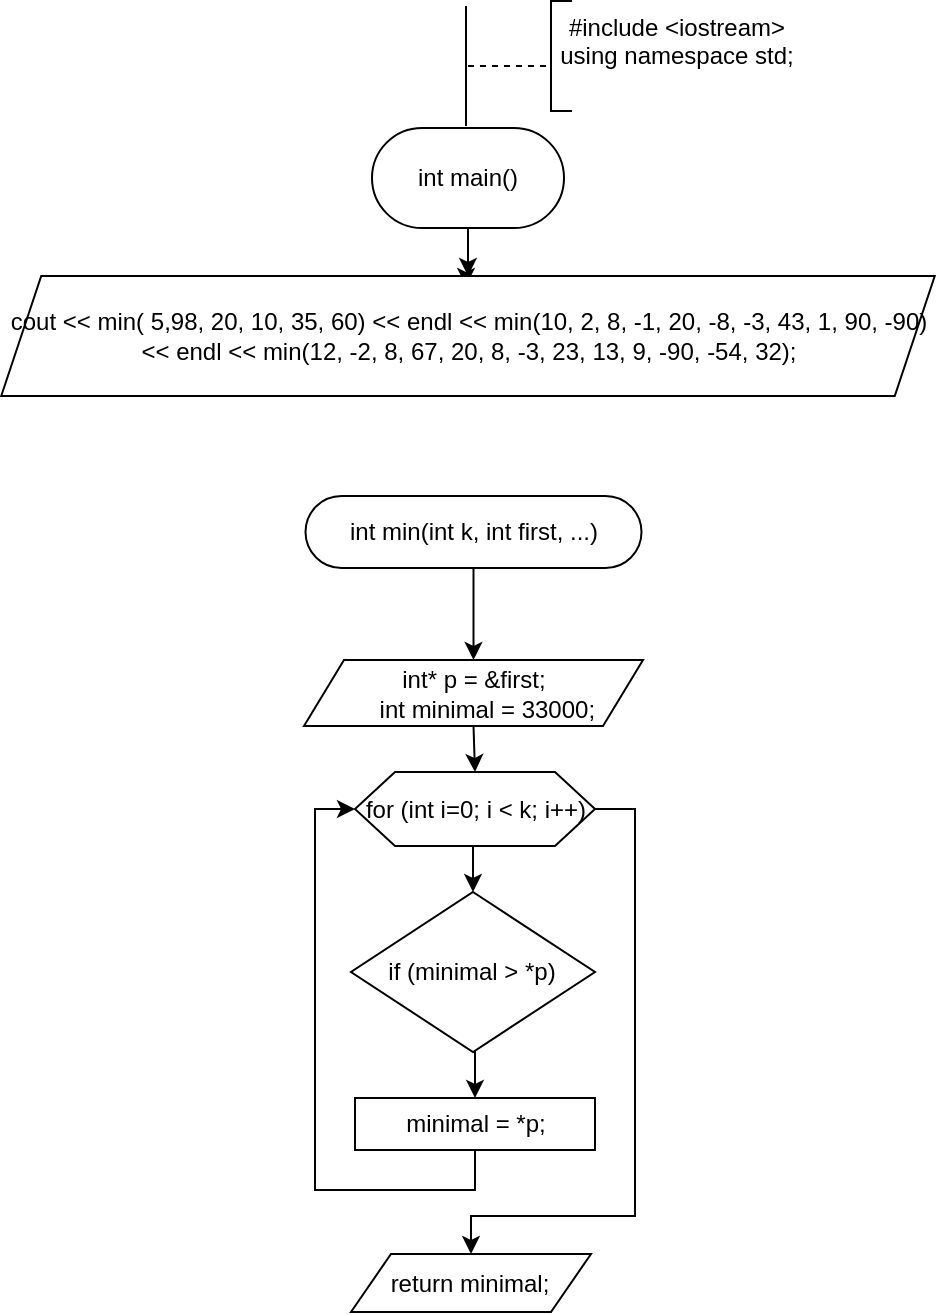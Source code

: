 <mxfile version="17.5.0" type="device"><diagram id="jgjsPnoku_O7_1EjuyhW" name="Page-1"><mxGraphModel dx="1446" dy="797" grid="0" gridSize="10" guides="1" tooltips="1" connect="1" arrows="1" fold="1" page="1" pageScale="1" pageWidth="827" pageHeight="1169" math="0" shadow="0"><root><mxCell id="0"/><mxCell id="1" parent="0"/><mxCell id="IJKf_4Nhw2Q1Mkocj91n-3" style="edgeStyle=orthogonalEdgeStyle;rounded=0;orthogonalLoop=1;jettySize=auto;html=1;exitX=0.5;exitY=1;exitDx=0;exitDy=0;entryX=0.5;entryY=0;entryDx=0;entryDy=0;" edge="1" parent="1"><mxGeometry relative="1" as="geometry"><mxPoint x="400" y="169.0" as="sourcePoint"/><mxPoint x="400" y="170" as="targetPoint"/></mxGeometry></mxCell><mxCell id="IJKf_4Nhw2Q1Mkocj91n-4" value="" style="endArrow=none;html=1;rounded=0;entryX=0.5;entryY=0;entryDx=0;entryDy=0;" edge="1" parent="1"><mxGeometry width="50" height="50" relative="1" as="geometry"><mxPoint x="400" y="30" as="sourcePoint"/><mxPoint x="400" y="90" as="targetPoint"/></mxGeometry></mxCell><mxCell id="IJKf_4Nhw2Q1Mkocj91n-5" value="" style="endArrow=none;dashed=1;html=1;rounded=0;" edge="1" parent="1"><mxGeometry width="50" height="50" relative="1" as="geometry"><mxPoint x="440" y="60" as="sourcePoint"/><mxPoint x="400" y="60" as="targetPoint"/></mxGeometry></mxCell><mxCell id="IJKf_4Nhw2Q1Mkocj91n-7" value="" style="shape=partialRectangle;whiteSpace=wrap;html=1;bottom=1;right=1;left=1;top=0;fillColor=none;routingCenterX=-0.5;rotation=90;" vertex="1" parent="1"><mxGeometry x="420" y="50" width="55" height="10" as="geometry"/></mxCell><mxCell id="IJKf_4Nhw2Q1Mkocj91n-8" value="&lt;div&gt;#include &amp;lt;iostream&amp;gt;&lt;/div&gt;&lt;div&gt;using namespace std;&lt;/div&gt;&lt;div&gt;&lt;br&gt;&lt;/div&gt;" style="text;html=1;align=center;verticalAlign=middle;resizable=0;points=[];autosize=1;strokeColor=none;fillColor=none;" vertex="1" parent="1"><mxGeometry x="440" y="30" width="130" height="50" as="geometry"/></mxCell><mxCell id="IJKf_4Nhw2Q1Mkocj91n-144" style="edgeStyle=orthogonalEdgeStyle;rounded=0;orthogonalLoop=1;jettySize=auto;html=1;exitX=0.5;exitY=1;exitDx=0;exitDy=0;entryX=0.5;entryY=0;entryDx=0;entryDy=0;" edge="1" parent="1" source="IJKf_4Nhw2Q1Mkocj91n-140" target="IJKf_4Nhw2Q1Mkocj91n-142"><mxGeometry relative="1" as="geometry"/></mxCell><mxCell id="IJKf_4Nhw2Q1Mkocj91n-140" value="int min(int k, int first, ...)" style="rounded=1;whiteSpace=wrap;html=1;arcSize=50;" vertex="1" parent="1"><mxGeometry x="319.75" y="275" width="168" height="36" as="geometry"/></mxCell><mxCell id="IJKf_4Nhw2Q1Mkocj91n-150" style="edgeStyle=orthogonalEdgeStyle;rounded=0;orthogonalLoop=1;jettySize=auto;html=1;exitX=0.5;exitY=1;exitDx=0;exitDy=0;entryX=0.5;entryY=0;entryDx=0;entryDy=0;" edge="1" parent="1" source="IJKf_4Nhw2Q1Mkocj91n-141" target="IJKf_4Nhw2Q1Mkocj91n-148"><mxGeometry relative="1" as="geometry"/></mxCell><mxCell id="IJKf_4Nhw2Q1Mkocj91n-141" value="int main()" style="rounded=1;whiteSpace=wrap;html=1;arcSize=50;" vertex="1" parent="1"><mxGeometry x="353" y="91" width="96" height="50" as="geometry"/></mxCell><mxCell id="IJKf_4Nhw2Q1Mkocj91n-152" style="edgeStyle=orthogonalEdgeStyle;rounded=0;orthogonalLoop=1;jettySize=auto;html=1;exitX=0.5;exitY=1;exitDx=0;exitDy=0;entryX=0.5;entryY=0;entryDx=0;entryDy=0;" edge="1" parent="1" source="IJKf_4Nhw2Q1Mkocj91n-142" target="IJKf_4Nhw2Q1Mkocj91n-151"><mxGeometry relative="1" as="geometry"/></mxCell><mxCell id="IJKf_4Nhw2Q1Mkocj91n-142" value="&lt;div&gt;int* p = &amp;amp;first;&lt;/div&gt;&lt;div&gt;&amp;nbsp; &amp;nbsp; int minimal = 33000;&lt;/div&gt;" style="shape=parallelogram;perimeter=parallelogramPerimeter;whiteSpace=wrap;html=1;fixedSize=1;" vertex="1" parent="1"><mxGeometry x="319" y="357" width="169.5" height="33" as="geometry"/></mxCell><mxCell id="IJKf_4Nhw2Q1Mkocj91n-148" value="cout &amp;lt;&amp;lt; min( 5,98, 20, 10, 35, 60) &amp;lt;&amp;lt; endl &amp;lt;&amp;lt; min(10, 2, 8, -1, 20, -8, -3, 43, 1, 90, -90) &amp;lt;&amp;lt; endl &amp;lt;&amp;lt; min(12, -2, 8, 67, 20, 8, -3, 23, 13, 9, -90, -54, 32);" style="shape=parallelogram;perimeter=parallelogramPerimeter;whiteSpace=wrap;html=1;fixedSize=1;" vertex="1" parent="1"><mxGeometry x="167.62" y="165" width="466.75" height="60" as="geometry"/></mxCell><mxCell id="IJKf_4Nhw2Q1Mkocj91n-154" style="edgeStyle=orthogonalEdgeStyle;rounded=0;orthogonalLoop=1;jettySize=auto;html=1;exitX=0.5;exitY=1;exitDx=0;exitDy=0;entryX=0.5;entryY=0;entryDx=0;entryDy=0;" edge="1" parent="1" source="IJKf_4Nhw2Q1Mkocj91n-151" target="IJKf_4Nhw2Q1Mkocj91n-153"><mxGeometry relative="1" as="geometry"/></mxCell><mxCell id="IJKf_4Nhw2Q1Mkocj91n-160" style="edgeStyle=orthogonalEdgeStyle;rounded=0;orthogonalLoop=1;jettySize=auto;html=1;exitX=1;exitY=0.5;exitDx=0;exitDy=0;" edge="1" parent="1" source="IJKf_4Nhw2Q1Mkocj91n-151" target="IJKf_4Nhw2Q1Mkocj91n-159"><mxGeometry relative="1" as="geometry"><Array as="points"><mxPoint x="484.5" y="431"/><mxPoint x="484.5" y="635"/><mxPoint x="402.5" y="635"/></Array></mxGeometry></mxCell><mxCell id="IJKf_4Nhw2Q1Mkocj91n-151" value="for (int i=0; i &amp;lt; k; i++)" style="shape=hexagon;perimeter=hexagonPerimeter2;whiteSpace=wrap;html=1;fixedSize=1;" vertex="1" parent="1"><mxGeometry x="344.5" y="413" width="120" height="37" as="geometry"/></mxCell><mxCell id="IJKf_4Nhw2Q1Mkocj91n-157" style="edgeStyle=orthogonalEdgeStyle;rounded=0;orthogonalLoop=1;jettySize=auto;html=1;exitX=0.5;exitY=1;exitDx=0;exitDy=0;entryX=0.5;entryY=0;entryDx=0;entryDy=0;" edge="1" parent="1" source="IJKf_4Nhw2Q1Mkocj91n-153" target="IJKf_4Nhw2Q1Mkocj91n-156"><mxGeometry relative="1" as="geometry"/></mxCell><mxCell id="IJKf_4Nhw2Q1Mkocj91n-153" value="if (minimal &amp;gt; *p)" style="rhombus;whiteSpace=wrap;html=1;" vertex="1" parent="1"><mxGeometry x="342.49" y="473" width="122.01" height="80" as="geometry"/></mxCell><mxCell id="IJKf_4Nhw2Q1Mkocj91n-158" style="edgeStyle=orthogonalEdgeStyle;rounded=0;orthogonalLoop=1;jettySize=auto;html=1;exitX=0.5;exitY=1;exitDx=0;exitDy=0;entryX=0;entryY=0.5;entryDx=0;entryDy=0;" edge="1" parent="1" source="IJKf_4Nhw2Q1Mkocj91n-156" target="IJKf_4Nhw2Q1Mkocj91n-151"><mxGeometry relative="1" as="geometry"/></mxCell><mxCell id="IJKf_4Nhw2Q1Mkocj91n-156" value="minimal = *p;" style="rounded=0;whiteSpace=wrap;html=1;" vertex="1" parent="1"><mxGeometry x="344.5" y="576" width="120" height="26" as="geometry"/></mxCell><mxCell id="IJKf_4Nhw2Q1Mkocj91n-159" value="return minimal;" style="shape=parallelogram;perimeter=parallelogramPerimeter;whiteSpace=wrap;html=1;fixedSize=1;" vertex="1" parent="1"><mxGeometry x="342.49" y="654" width="120" height="29" as="geometry"/></mxCell></root></mxGraphModel></diagram></mxfile>